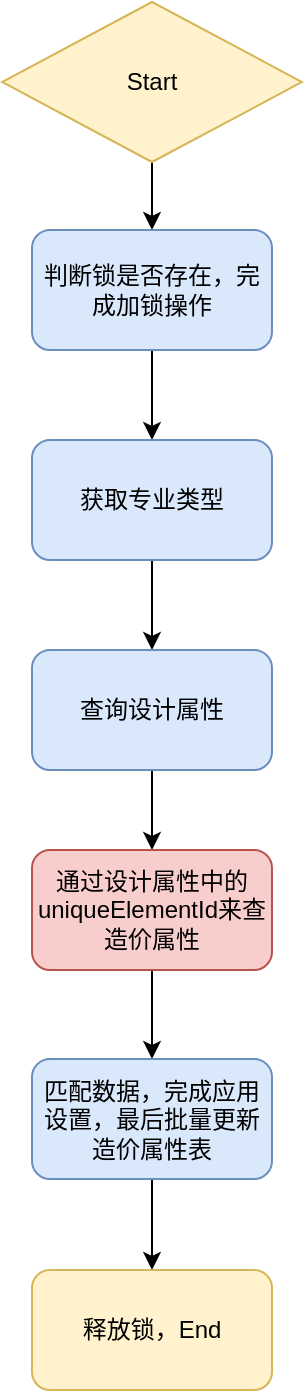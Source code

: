 <mxfile version="24.0.1" type="github">
  <diagram name="第 1 页" id="A8sIAYxdoXAtrlfPjnJ8">
    <mxGraphModel dx="1100" dy="793" grid="1" gridSize="10" guides="1" tooltips="1" connect="1" arrows="1" fold="1" page="1" pageScale="1" pageWidth="827" pageHeight="1169" math="0" shadow="0">
      <root>
        <mxCell id="0" />
        <mxCell id="1" parent="0" />
        <mxCell id="24k0t_cURbyy36AjtF2K-3" style="edgeStyle=orthogonalEdgeStyle;rounded=0;orthogonalLoop=1;jettySize=auto;html=1;entryX=0.5;entryY=0;entryDx=0;entryDy=0;" edge="1" parent="1" source="24k0t_cURbyy36AjtF2K-2" target="24k0t_cURbyy36AjtF2K-4">
          <mxGeometry relative="1" as="geometry">
            <mxPoint x="355" y="180" as="targetPoint" />
          </mxGeometry>
        </mxCell>
        <mxCell id="24k0t_cURbyy36AjtF2K-2" value="Start" style="rhombus;whiteSpace=wrap;html=1;fillColor=#fff2cc;strokeColor=#d6b656;" vertex="1" parent="1">
          <mxGeometry x="280" y="56" width="150" height="80" as="geometry" />
        </mxCell>
        <mxCell id="24k0t_cURbyy36AjtF2K-13" style="edgeStyle=orthogonalEdgeStyle;rounded=0;orthogonalLoop=1;jettySize=auto;html=1;entryX=0.5;entryY=0;entryDx=0;entryDy=0;" edge="1" parent="1" source="24k0t_cURbyy36AjtF2K-4" target="24k0t_cURbyy36AjtF2K-7">
          <mxGeometry relative="1" as="geometry" />
        </mxCell>
        <mxCell id="24k0t_cURbyy36AjtF2K-4" value="判断锁是否存在，完成加锁操作" style="rounded=1;whiteSpace=wrap;html=1;fillColor=#dae8fc;strokeColor=#6c8ebf;" vertex="1" parent="1">
          <mxGeometry x="295" y="170" width="120" height="60" as="geometry" />
        </mxCell>
        <mxCell id="24k0t_cURbyy36AjtF2K-9" style="edgeStyle=orthogonalEdgeStyle;rounded=0;orthogonalLoop=1;jettySize=auto;html=1;entryX=0.5;entryY=0;entryDx=0;entryDy=0;" edge="1" parent="1" source="24k0t_cURbyy36AjtF2K-7" target="24k0t_cURbyy36AjtF2K-10">
          <mxGeometry relative="1" as="geometry">
            <mxPoint x="355" y="390" as="targetPoint" />
          </mxGeometry>
        </mxCell>
        <mxCell id="24k0t_cURbyy36AjtF2K-7" value="获取专业类型" style="rounded=1;whiteSpace=wrap;html=1;fillColor=#dae8fc;strokeColor=#6c8ebf;" vertex="1" parent="1">
          <mxGeometry x="295" y="275" width="120" height="60" as="geometry" />
        </mxCell>
        <mxCell id="24k0t_cURbyy36AjtF2K-12" style="edgeStyle=orthogonalEdgeStyle;rounded=0;orthogonalLoop=1;jettySize=auto;html=1;entryX=0.5;entryY=0;entryDx=0;entryDy=0;" edge="1" parent="1" source="24k0t_cURbyy36AjtF2K-10" target="24k0t_cURbyy36AjtF2K-11">
          <mxGeometry relative="1" as="geometry" />
        </mxCell>
        <mxCell id="24k0t_cURbyy36AjtF2K-10" value="查询设计属性" style="rounded=1;whiteSpace=wrap;html=1;fillColor=#dae8fc;strokeColor=#6c8ebf;" vertex="1" parent="1">
          <mxGeometry x="295" y="380" width="120" height="60" as="geometry" />
        </mxCell>
        <mxCell id="24k0t_cURbyy36AjtF2K-14" style="edgeStyle=orthogonalEdgeStyle;rounded=0;orthogonalLoop=1;jettySize=auto;html=1;entryX=0.5;entryY=0;entryDx=0;entryDy=0;" edge="1" parent="1" source="24k0t_cURbyy36AjtF2K-11" target="24k0t_cURbyy36AjtF2K-15">
          <mxGeometry relative="1" as="geometry">
            <mxPoint x="355" y="580" as="targetPoint" />
          </mxGeometry>
        </mxCell>
        <mxCell id="24k0t_cURbyy36AjtF2K-11" value="通过设计属性中的uniqueElementId来查造价属性" style="rounded=1;whiteSpace=wrap;html=1;fillColor=#f8cecc;strokeColor=#b85450;" vertex="1" parent="1">
          <mxGeometry x="295" y="480" width="120" height="60" as="geometry" />
        </mxCell>
        <mxCell id="24k0t_cURbyy36AjtF2K-16" style="edgeStyle=orthogonalEdgeStyle;rounded=0;orthogonalLoop=1;jettySize=auto;html=1;entryX=0.5;entryY=0;entryDx=0;entryDy=0;" edge="1" parent="1" source="24k0t_cURbyy36AjtF2K-15" target="24k0t_cURbyy36AjtF2K-18">
          <mxGeometry relative="1" as="geometry">
            <mxPoint x="355" y="680" as="targetPoint" />
          </mxGeometry>
        </mxCell>
        <mxCell id="24k0t_cURbyy36AjtF2K-15" value="匹配数据，完成应用设置，最后批量更新造价属性表" style="rounded=1;whiteSpace=wrap;html=1;fillColor=#dae8fc;strokeColor=#6c8ebf;" vertex="1" parent="1">
          <mxGeometry x="295" y="584.5" width="120" height="60" as="geometry" />
        </mxCell>
        <mxCell id="24k0t_cURbyy36AjtF2K-18" value="释放锁，End" style="rounded=1;whiteSpace=wrap;html=1;fillColor=#fff2cc;strokeColor=#d6b656;" vertex="1" parent="1">
          <mxGeometry x="295" y="690" width="120" height="60" as="geometry" />
        </mxCell>
      </root>
    </mxGraphModel>
  </diagram>
</mxfile>
